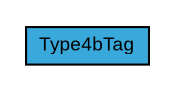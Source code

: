 #!/usr/local/bin/dot
#
# Class diagram 
# Generated by UMLGraph version R5_7_2-3-gee82a7 (http://www.umlgraph.org/)
#

digraph G {
	edge [fontname="arial",fontsize=10,labelfontname="arial",labelfontsize=10];
	node [fontname="arial",fontsize=10,shape=plaintext];
	nodesep=0.25;
	ranksep=0.5;
	// com.st.st25sdk.type4b.Type4bTag
	c3510 [label=<<table title="com.st.st25sdk.type4b.Type4bTag" border="0" cellborder="1" cellspacing="0" cellpadding="2" port="p" bgcolor="#39a9dc" href="./Type4bTag.html">
		<tr><td><table border="0" cellspacing="0" cellpadding="1">
<tr><td align="center" balign="center"> Type4bTag </td></tr>
		</table></td></tr>
		</table>>, URL="./Type4bTag.html", fontname="arial", fontcolor="black", fontsize=9.0];
}


